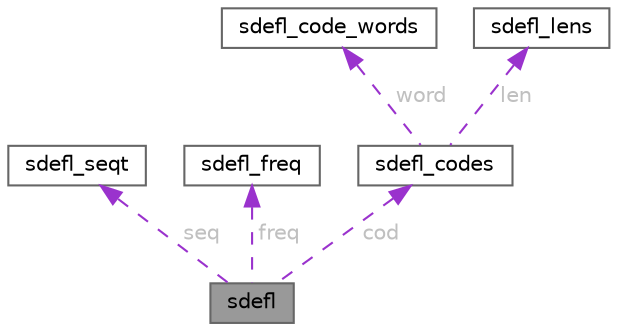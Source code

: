 digraph "sdefl"
{
 // LATEX_PDF_SIZE
  bgcolor="transparent";
  edge [fontname=Helvetica,fontsize=10,labelfontname=Helvetica,labelfontsize=10];
  node [fontname=Helvetica,fontsize=10,shape=box,height=0.2,width=0.4];
  Node1 [id="Node000001",label="sdefl",height=0.2,width=0.4,color="gray40", fillcolor="grey60", style="filled", fontcolor="black",tooltip=" "];
  Node2 -> Node1 [id="edge11_Node000001_Node000002",dir="back",color="darkorchid3",style="dashed",tooltip=" ",label=" seq",fontcolor="grey" ];
  Node2 [id="Node000002",label="sdefl_seqt",height=0.2,width=0.4,color="gray40", fillcolor="white", style="filled",URL="$structsdefl__seqt.html",tooltip=" "];
  Node3 -> Node1 [id="edge12_Node000001_Node000003",dir="back",color="darkorchid3",style="dashed",tooltip=" ",label=" freq",fontcolor="grey" ];
  Node3 [id="Node000003",label="sdefl_freq",height=0.2,width=0.4,color="gray40", fillcolor="white", style="filled",URL="$structsdefl__freq.html",tooltip=" "];
  Node4 -> Node1 [id="edge13_Node000001_Node000004",dir="back",color="darkorchid3",style="dashed",tooltip=" ",label=" cod",fontcolor="grey" ];
  Node4 [id="Node000004",label="sdefl_codes",height=0.2,width=0.4,color="gray40", fillcolor="white", style="filled",URL="$structsdefl__codes.html",tooltip=" "];
  Node5 -> Node4 [id="edge14_Node000004_Node000005",dir="back",color="darkorchid3",style="dashed",tooltip=" ",label=" word",fontcolor="grey" ];
  Node5 [id="Node000005",label="sdefl_code_words",height=0.2,width=0.4,color="gray40", fillcolor="white", style="filled",URL="$structsdefl__code__words.html",tooltip=" "];
  Node6 -> Node4 [id="edge15_Node000004_Node000006",dir="back",color="darkorchid3",style="dashed",tooltip=" ",label=" len",fontcolor="grey" ];
  Node6 [id="Node000006",label="sdefl_lens",height=0.2,width=0.4,color="gray40", fillcolor="white", style="filled",URL="$structsdefl__lens.html",tooltip=" "];
}
